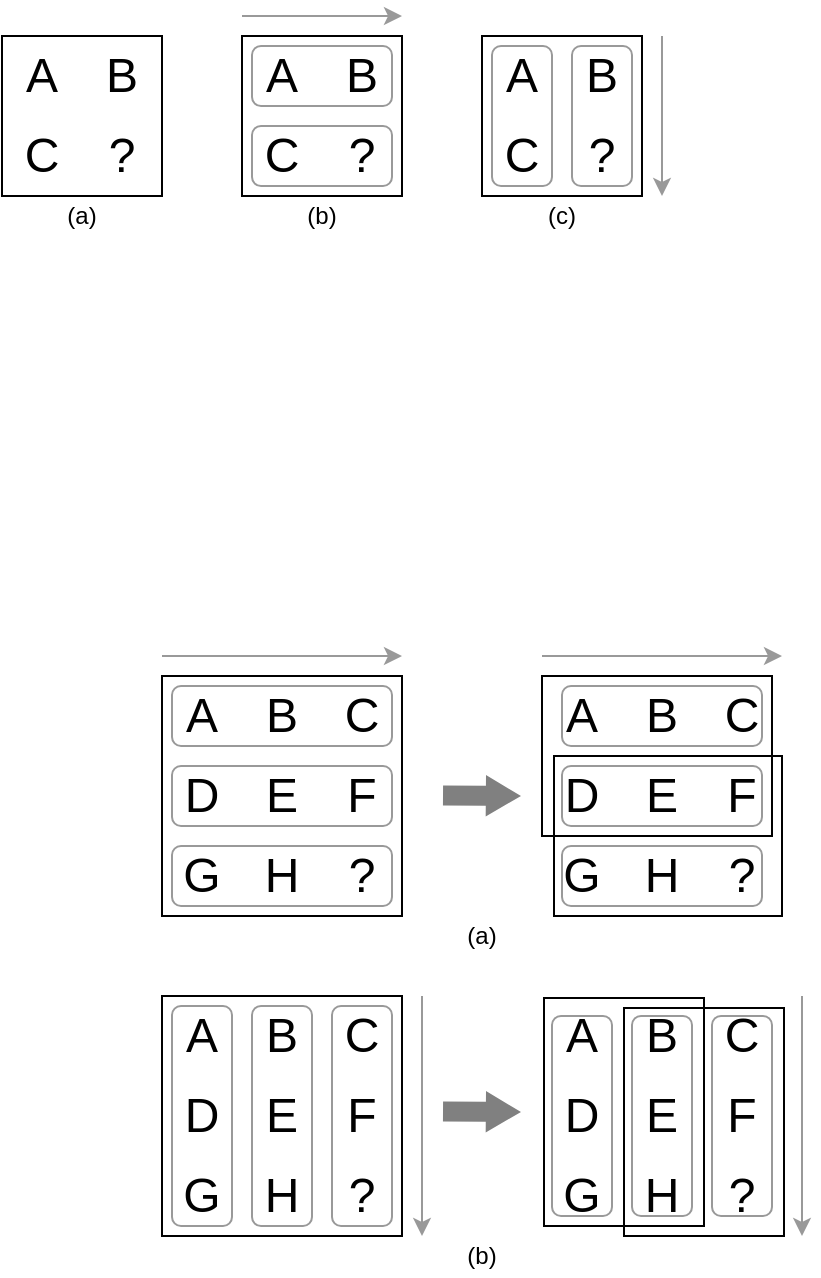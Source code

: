 <mxfile version="12.9.13" type="device"><diagram id="FIgk0ZukeviS5J1ctofV" name="Page-1"><mxGraphModel dx="768" dy="522" grid="1" gridSize="10" guides="1" tooltips="1" connect="1" arrows="1" fold="1" page="1" pageScale="1" pageWidth="827" pageHeight="1169" math="0" shadow="0"><root><mxCell id="0"/><mxCell id="1" parent="0"/><mxCell id="Hj9UycK8c0MInqdre70B-6" value="" style="group" parent="1" vertex="1" connectable="0"><mxGeometry x="160" y="120" width="80" height="80" as="geometry"/></mxCell><mxCell id="Hj9UycK8c0MInqdre70B-1" value="" style="whiteSpace=wrap;html=1;aspect=fixed;fillColor=none;" parent="Hj9UycK8c0MInqdre70B-6" vertex="1"><mxGeometry width="80" height="80" as="geometry"/></mxCell><mxCell id="Hj9UycK8c0MInqdre70B-2" value="&lt;font style=&quot;font-size: 24px&quot;&gt;A&lt;/font&gt;" style="text;html=1;strokeColor=none;fillColor=none;align=center;verticalAlign=middle;whiteSpace=wrap;rounded=0;" parent="Hj9UycK8c0MInqdre70B-6" vertex="1"><mxGeometry width="40" height="40" as="geometry"/></mxCell><mxCell id="Hj9UycK8c0MInqdre70B-3" value="&lt;font style=&quot;font-size: 24px&quot;&gt;B&lt;/font&gt;" style="text;html=1;strokeColor=none;fillColor=none;align=center;verticalAlign=middle;whiteSpace=wrap;rounded=0;" parent="Hj9UycK8c0MInqdre70B-6" vertex="1"><mxGeometry x="40" width="40" height="40" as="geometry"/></mxCell><mxCell id="Hj9UycK8c0MInqdre70B-4" value="&lt;font style=&quot;font-size: 24px&quot;&gt;?&lt;/font&gt;" style="text;html=1;strokeColor=none;fillColor=none;align=center;verticalAlign=middle;whiteSpace=wrap;rounded=0;" parent="Hj9UycK8c0MInqdre70B-6" vertex="1"><mxGeometry x="40" y="40" width="40" height="40" as="geometry"/></mxCell><mxCell id="Hj9UycK8c0MInqdre70B-5" value="&lt;font style=&quot;font-size: 24px&quot;&gt;C&lt;/font&gt;" style="text;html=1;strokeColor=none;fillColor=none;align=center;verticalAlign=middle;whiteSpace=wrap;rounded=0;" parent="Hj9UycK8c0MInqdre70B-6" vertex="1"><mxGeometry y="40" width="40" height="40" as="geometry"/></mxCell><mxCell id="Hj9UycK8c0MInqdre70B-7" value="" style="group" parent="1" vertex="1" connectable="0"><mxGeometry x="280" y="120" width="80" height="95" as="geometry"/></mxCell><mxCell id="Hj9UycK8c0MInqdre70B-8" value="" style="whiteSpace=wrap;html=1;aspect=fixed;fillColor=none;" parent="Hj9UycK8c0MInqdre70B-7" vertex="1"><mxGeometry width="80" height="80" as="geometry"/></mxCell><mxCell id="Hj9UycK8c0MInqdre70B-9" value="&lt;font style=&quot;font-size: 24px&quot;&gt;A&lt;/font&gt;" style="text;html=1;strokeColor=none;fillColor=none;align=center;verticalAlign=middle;whiteSpace=wrap;rounded=0;" parent="Hj9UycK8c0MInqdre70B-7" vertex="1"><mxGeometry width="40" height="40" as="geometry"/></mxCell><mxCell id="Hj9UycK8c0MInqdre70B-10" value="&lt;font style=&quot;font-size: 24px&quot;&gt;B&lt;/font&gt;" style="text;html=1;strokeColor=none;fillColor=none;align=center;verticalAlign=middle;whiteSpace=wrap;rounded=0;" parent="Hj9UycK8c0MInqdre70B-7" vertex="1"><mxGeometry x="40" width="40" height="40" as="geometry"/></mxCell><mxCell id="Hj9UycK8c0MInqdre70B-11" value="&lt;font style=&quot;font-size: 24px&quot;&gt;?&lt;/font&gt;" style="text;html=1;strokeColor=none;fillColor=none;align=center;verticalAlign=middle;whiteSpace=wrap;rounded=0;" parent="Hj9UycK8c0MInqdre70B-7" vertex="1"><mxGeometry x="40" y="40" width="40" height="40" as="geometry"/></mxCell><mxCell id="Hj9UycK8c0MInqdre70B-12" value="&lt;font style=&quot;font-size: 24px&quot;&gt;C&lt;/font&gt;" style="text;html=1;strokeColor=none;fillColor=none;align=center;verticalAlign=middle;whiteSpace=wrap;rounded=0;" parent="Hj9UycK8c0MInqdre70B-7" vertex="1"><mxGeometry y="40" width="40" height="40" as="geometry"/></mxCell><mxCell id="Hj9UycK8c0MInqdre70B-25" value="" style="rounded=1;whiteSpace=wrap;html=1;fillColor=none;strokeColor=#999999;rotation=90;" parent="Hj9UycK8c0MInqdre70B-7" vertex="1"><mxGeometry x="25" y="-15" width="30" height="70" as="geometry"/></mxCell><mxCell id="Hj9UycK8c0MInqdre70B-26" value="" style="rounded=1;whiteSpace=wrap;html=1;fillColor=none;strokeColor=#999999;rotation=90;" parent="Hj9UycK8c0MInqdre70B-7" vertex="1"><mxGeometry x="25" y="25" width="30" height="70" as="geometry"/></mxCell><mxCell id="Hj9UycK8c0MInqdre70B-14" value="" style="group" parent="1" vertex="1" connectable="0"><mxGeometry x="400" y="120" width="80" height="80" as="geometry"/></mxCell><mxCell id="Hj9UycK8c0MInqdre70B-15" value="" style="whiteSpace=wrap;html=1;aspect=fixed;fillColor=none;" parent="Hj9UycK8c0MInqdre70B-14" vertex="1"><mxGeometry width="80" height="80" as="geometry"/></mxCell><mxCell id="Hj9UycK8c0MInqdre70B-16" value="&lt;font style=&quot;font-size: 24px&quot;&gt;A&lt;/font&gt;" style="text;html=1;strokeColor=none;fillColor=none;align=center;verticalAlign=middle;whiteSpace=wrap;rounded=0;" parent="Hj9UycK8c0MInqdre70B-14" vertex="1"><mxGeometry width="40" height="40" as="geometry"/></mxCell><mxCell id="Hj9UycK8c0MInqdre70B-17" value="&lt;font style=&quot;font-size: 24px&quot;&gt;B&lt;/font&gt;" style="text;html=1;strokeColor=none;fillColor=none;align=center;verticalAlign=middle;whiteSpace=wrap;rounded=0;" parent="Hj9UycK8c0MInqdre70B-14" vertex="1"><mxGeometry x="40" width="40" height="40" as="geometry"/></mxCell><mxCell id="Hj9UycK8c0MInqdre70B-18" value="&lt;font style=&quot;font-size: 24px&quot;&gt;?&lt;/font&gt;" style="text;html=1;strokeColor=none;fillColor=none;align=center;verticalAlign=middle;whiteSpace=wrap;rounded=0;" parent="Hj9UycK8c0MInqdre70B-14" vertex="1"><mxGeometry x="40" y="40" width="40" height="40" as="geometry"/></mxCell><mxCell id="Hj9UycK8c0MInqdre70B-19" value="&lt;font style=&quot;font-size: 24px&quot;&gt;C&lt;/font&gt;" style="text;html=1;strokeColor=none;fillColor=none;align=center;verticalAlign=middle;whiteSpace=wrap;rounded=0;" parent="Hj9UycK8c0MInqdre70B-14" vertex="1"><mxGeometry y="40" width="40" height="40" as="geometry"/></mxCell><mxCell id="Hj9UycK8c0MInqdre70B-22" value="" style="rounded=1;whiteSpace=wrap;html=1;fillColor=none;strokeColor=#999999;" parent="Hj9UycK8c0MInqdre70B-14" vertex="1"><mxGeometry x="5" y="5" width="30" height="70" as="geometry"/></mxCell><mxCell id="Hj9UycK8c0MInqdre70B-23" value="" style="rounded=1;whiteSpace=wrap;html=1;fillColor=none;strokeColor=#999999;" parent="Hj9UycK8c0MInqdre70B-14" vertex="1"><mxGeometry x="45" y="5" width="30" height="70" as="geometry"/></mxCell><mxCell id="Hj9UycK8c0MInqdre70B-20" value="" style="endArrow=classic;html=1;strokeColor=#999999;" parent="1" edge="1"><mxGeometry width="50" height="50" relative="1" as="geometry"><mxPoint x="280" y="110" as="sourcePoint"/><mxPoint x="360" y="110" as="targetPoint"/></mxGeometry></mxCell><mxCell id="Hj9UycK8c0MInqdre70B-21" value="" style="endArrow=classic;html=1;strokeColor=#999999;" parent="1" edge="1"><mxGeometry width="50" height="50" relative="1" as="geometry"><mxPoint x="490" y="120" as="sourcePoint"/><mxPoint x="490" y="200" as="targetPoint"/></mxGeometry></mxCell><mxCell id="Hj9UycK8c0MInqdre70B-27" value="(a)" style="text;html=1;strokeColor=none;fillColor=none;align=center;verticalAlign=middle;whiteSpace=wrap;rounded=0;dashed=1;dashPattern=1 1;" parent="1" vertex="1"><mxGeometry x="160" y="200" width="80" height="20" as="geometry"/></mxCell><mxCell id="Hj9UycK8c0MInqdre70B-28" value="(b)" style="text;html=1;strokeColor=none;fillColor=none;align=center;verticalAlign=middle;whiteSpace=wrap;rounded=0;dashed=1;dashPattern=1 1;" parent="1" vertex="1"><mxGeometry x="280" y="200" width="80" height="20" as="geometry"/></mxCell><mxCell id="Hj9UycK8c0MInqdre70B-29" value="(c)" style="text;html=1;strokeColor=none;fillColor=none;align=center;verticalAlign=middle;whiteSpace=wrap;rounded=0;dashed=1;dashPattern=1 1;" parent="1" vertex="1"><mxGeometry x="400" y="200" width="80" height="20" as="geometry"/></mxCell><mxCell id="GxXXKAOLbl8fH8CjApOb-1" value="" style="rounded=0;whiteSpace=wrap;html=1;strokeColor=#000000;fillColor=none;" vertex="1" parent="1"><mxGeometry x="430" y="440" width="115" height="80" as="geometry"/></mxCell><mxCell id="GxXXKAOLbl8fH8CjApOb-2" value="&lt;font style=&quot;font-size: 24px&quot;&gt;A&lt;/font&gt;" style="text;html=1;strokeColor=none;fillColor=none;align=center;verticalAlign=middle;whiteSpace=wrap;rounded=0;" vertex="1" parent="1"><mxGeometry x="430" y="440" width="40" height="40" as="geometry"/></mxCell><mxCell id="GxXXKAOLbl8fH8CjApOb-3" value="&lt;font style=&quot;font-size: 24px&quot;&gt;B&lt;/font&gt;" style="text;html=1;strokeColor=none;fillColor=none;align=center;verticalAlign=middle;whiteSpace=wrap;rounded=0;" vertex="1" parent="1"><mxGeometry x="470" y="440" width="40" height="40" as="geometry"/></mxCell><mxCell id="GxXXKAOLbl8fH8CjApOb-4" value="&lt;font style=&quot;font-size: 24px&quot;&gt;C&lt;/font&gt;" style="text;html=1;strokeColor=none;fillColor=none;align=center;verticalAlign=middle;whiteSpace=wrap;rounded=0;" vertex="1" parent="1"><mxGeometry x="510" y="440" width="40" height="40" as="geometry"/></mxCell><mxCell id="GxXXKAOLbl8fH8CjApOb-5" value="&lt;font style=&quot;font-size: 24px&quot;&gt;D&lt;/font&gt;" style="text;html=1;strokeColor=none;fillColor=none;align=center;verticalAlign=middle;whiteSpace=wrap;rounded=0;" vertex="1" parent="1"><mxGeometry x="430" y="480" width="40" height="40" as="geometry"/></mxCell><mxCell id="GxXXKAOLbl8fH8CjApOb-6" value="&lt;font style=&quot;font-size: 24px&quot;&gt;E&lt;/font&gt;" style="text;html=1;strokeColor=none;fillColor=none;align=center;verticalAlign=middle;whiteSpace=wrap;rounded=0;" vertex="1" parent="1"><mxGeometry x="470" y="480" width="40" height="40" as="geometry"/></mxCell><mxCell id="GxXXKAOLbl8fH8CjApOb-7" value="&lt;font style=&quot;font-size: 24px&quot;&gt;F&lt;/font&gt;" style="text;html=1;strokeColor=none;fillColor=none;align=center;verticalAlign=middle;whiteSpace=wrap;rounded=0;" vertex="1" parent="1"><mxGeometry x="510" y="480" width="40" height="40" as="geometry"/></mxCell><mxCell id="GxXXKAOLbl8fH8CjApOb-8" value="&lt;font style=&quot;font-size: 24px&quot;&gt;G&lt;/font&gt;" style="text;html=1;strokeColor=none;fillColor=none;align=center;verticalAlign=middle;whiteSpace=wrap;rounded=0;" vertex="1" parent="1"><mxGeometry x="430" y="520" width="40" height="40" as="geometry"/></mxCell><mxCell id="GxXXKAOLbl8fH8CjApOb-9" value="&lt;font style=&quot;font-size: 24px&quot;&gt;H&lt;/font&gt;" style="text;html=1;strokeColor=none;fillColor=none;align=center;verticalAlign=middle;whiteSpace=wrap;rounded=0;" vertex="1" parent="1"><mxGeometry x="470" y="520" width="40" height="40" as="geometry"/></mxCell><mxCell id="GxXXKAOLbl8fH8CjApOb-10" value="" style="endArrow=classic;html=1;strokeColor=#999999;" edge="1" parent="1"><mxGeometry width="50" height="50" relative="1" as="geometry"><mxPoint x="430" y="430" as="sourcePoint"/><mxPoint x="550" y="430" as="targetPoint"/></mxGeometry></mxCell><mxCell id="GxXXKAOLbl8fH8CjApOb-11" value="&lt;font style=&quot;font-size: 24px&quot;&gt;?&lt;/font&gt;" style="text;html=1;strokeColor=none;fillColor=none;align=center;verticalAlign=middle;whiteSpace=wrap;rounded=0;" vertex="1" parent="1"><mxGeometry x="510" y="520" width="40" height="40" as="geometry"/></mxCell><mxCell id="GxXXKAOLbl8fH8CjApOb-12" value="" style="rounded=1;whiteSpace=wrap;html=1;strokeColor=#999999;fillColor=none;" vertex="1" parent="1"><mxGeometry x="440" y="445" width="100" height="30" as="geometry"/></mxCell><mxCell id="GxXXKAOLbl8fH8CjApOb-13" value="" style="rounded=1;whiteSpace=wrap;html=1;strokeColor=#999999;fillColor=none;" vertex="1" parent="1"><mxGeometry x="440" y="485" width="100" height="30" as="geometry"/></mxCell><mxCell id="GxXXKAOLbl8fH8CjApOb-14" value="" style="rounded=1;whiteSpace=wrap;html=1;strokeColor=#999999;fillColor=none;" vertex="1" parent="1"><mxGeometry x="440" y="525" width="100" height="30" as="geometry"/></mxCell><mxCell id="GxXXKAOLbl8fH8CjApOb-15" value="" style="rounded=0;whiteSpace=wrap;html=1;strokeColor=#000000;fillColor=none;" vertex="1" parent="1"><mxGeometry x="436" y="480" width="114" height="80" as="geometry"/></mxCell><mxCell id="GxXXKAOLbl8fH8CjApOb-16" value="" style="whiteSpace=wrap;html=1;aspect=fixed;strokeColor=#000000;fillColor=none;" vertex="1" parent="1"><mxGeometry x="240" y="440" width="120" height="120" as="geometry"/></mxCell><mxCell id="GxXXKAOLbl8fH8CjApOb-17" value="&lt;font style=&quot;font-size: 24px&quot;&gt;A&lt;/font&gt;" style="text;html=1;strokeColor=none;fillColor=none;align=center;verticalAlign=middle;whiteSpace=wrap;rounded=0;" vertex="1" parent="1"><mxGeometry x="240" y="440" width="40" height="40" as="geometry"/></mxCell><mxCell id="GxXXKAOLbl8fH8CjApOb-18" value="&lt;font style=&quot;font-size: 24px&quot;&gt;B&lt;/font&gt;" style="text;html=1;strokeColor=none;fillColor=none;align=center;verticalAlign=middle;whiteSpace=wrap;rounded=0;" vertex="1" parent="1"><mxGeometry x="280" y="440" width="40" height="40" as="geometry"/></mxCell><mxCell id="GxXXKAOLbl8fH8CjApOb-19" value="&lt;font style=&quot;font-size: 24px&quot;&gt;C&lt;/font&gt;" style="text;html=1;strokeColor=none;fillColor=none;align=center;verticalAlign=middle;whiteSpace=wrap;rounded=0;" vertex="1" parent="1"><mxGeometry x="320" y="440" width="40" height="40" as="geometry"/></mxCell><mxCell id="GxXXKAOLbl8fH8CjApOb-20" value="&lt;font style=&quot;font-size: 24px&quot;&gt;D&lt;/font&gt;" style="text;html=1;strokeColor=none;fillColor=none;align=center;verticalAlign=middle;whiteSpace=wrap;rounded=0;" vertex="1" parent="1"><mxGeometry x="240" y="480" width="40" height="40" as="geometry"/></mxCell><mxCell id="GxXXKAOLbl8fH8CjApOb-21" value="&lt;font style=&quot;font-size: 24px&quot;&gt;E&lt;/font&gt;" style="text;html=1;strokeColor=none;fillColor=none;align=center;verticalAlign=middle;whiteSpace=wrap;rounded=0;" vertex="1" parent="1"><mxGeometry x="280" y="480" width="40" height="40" as="geometry"/></mxCell><mxCell id="GxXXKAOLbl8fH8CjApOb-22" value="&lt;font style=&quot;font-size: 24px&quot;&gt;F&lt;/font&gt;" style="text;html=1;strokeColor=none;fillColor=none;align=center;verticalAlign=middle;whiteSpace=wrap;rounded=0;" vertex="1" parent="1"><mxGeometry x="320" y="480" width="40" height="40" as="geometry"/></mxCell><mxCell id="GxXXKAOLbl8fH8CjApOb-23" value="&lt;font style=&quot;font-size: 24px&quot;&gt;G&lt;/font&gt;" style="text;html=1;strokeColor=none;fillColor=none;align=center;verticalAlign=middle;whiteSpace=wrap;rounded=0;" vertex="1" parent="1"><mxGeometry x="240" y="520" width="40" height="40" as="geometry"/></mxCell><mxCell id="GxXXKAOLbl8fH8CjApOb-24" value="&lt;font style=&quot;font-size: 24px&quot;&gt;H&lt;/font&gt;" style="text;html=1;strokeColor=none;fillColor=none;align=center;verticalAlign=middle;whiteSpace=wrap;rounded=0;" vertex="1" parent="1"><mxGeometry x="280" y="520" width="40" height="40" as="geometry"/></mxCell><mxCell id="GxXXKAOLbl8fH8CjApOb-25" value="&lt;font style=&quot;font-size: 24px&quot;&gt;?&lt;/font&gt;" style="text;html=1;strokeColor=none;fillColor=none;align=center;verticalAlign=middle;whiteSpace=wrap;rounded=0;" vertex="1" parent="1"><mxGeometry x="320" y="520" width="40" height="40" as="geometry"/></mxCell><mxCell id="GxXXKAOLbl8fH8CjApOb-26" value="" style="rounded=1;whiteSpace=wrap;html=1;strokeColor=#999999;fillColor=none;" vertex="1" parent="1"><mxGeometry x="245" y="525" width="110" height="30" as="geometry"/></mxCell><mxCell id="GxXXKAOLbl8fH8CjApOb-27" value="" style="rounded=1;whiteSpace=wrap;html=1;strokeColor=#999999;fillColor=none;" vertex="1" parent="1"><mxGeometry x="245" y="485" width="110" height="30" as="geometry"/></mxCell><mxCell id="GxXXKAOLbl8fH8CjApOb-28" value="" style="rounded=1;whiteSpace=wrap;html=1;strokeColor=#999999;fillColor=none;" vertex="1" parent="1"><mxGeometry x="245" y="445" width="110" height="30" as="geometry"/></mxCell><mxCell id="GxXXKAOLbl8fH8CjApOb-29" value="" style="endArrow=classic;html=1;strokeColor=#999999;" edge="1" parent="1"><mxGeometry width="50" height="50" relative="1" as="geometry"><mxPoint x="240" y="430" as="sourcePoint"/><mxPoint x="360" y="430" as="targetPoint"/></mxGeometry></mxCell><mxCell id="GxXXKAOLbl8fH8CjApOb-30" value="" style="shape=flexArrow;endArrow=classic;html=1;strokeColor=none;fillColor=#808080;endWidth=9.714;endSize=5.526;" edge="1" parent="1"><mxGeometry width="50" height="50" relative="1" as="geometry"><mxPoint x="380" y="499.71" as="sourcePoint"/><mxPoint x="420" y="500" as="targetPoint"/></mxGeometry></mxCell><mxCell id="GxXXKAOLbl8fH8CjApOb-31" value="&lt;font style=&quot;font-size: 24px&quot;&gt;A&lt;/font&gt;" style="text;html=1;strokeColor=none;fillColor=none;align=center;verticalAlign=middle;whiteSpace=wrap;rounded=0;" vertex="1" parent="1"><mxGeometry x="430" y="600" width="40" height="40" as="geometry"/></mxCell><mxCell id="GxXXKAOLbl8fH8CjApOb-32" value="&lt;font style=&quot;font-size: 24px&quot;&gt;B&lt;/font&gt;" style="text;html=1;strokeColor=none;fillColor=none;align=center;verticalAlign=middle;whiteSpace=wrap;rounded=0;" vertex="1" parent="1"><mxGeometry x="470" y="600" width="40" height="40" as="geometry"/></mxCell><mxCell id="GxXXKAOLbl8fH8CjApOb-33" value="&lt;font style=&quot;font-size: 24px&quot;&gt;C&lt;/font&gt;" style="text;html=1;strokeColor=none;fillColor=none;align=center;verticalAlign=middle;whiteSpace=wrap;rounded=0;" vertex="1" parent="1"><mxGeometry x="510" y="600" width="40" height="40" as="geometry"/></mxCell><mxCell id="GxXXKAOLbl8fH8CjApOb-34" value="&lt;font style=&quot;font-size: 24px&quot;&gt;D&lt;/font&gt;" style="text;html=1;strokeColor=none;fillColor=none;align=center;verticalAlign=middle;whiteSpace=wrap;rounded=0;" vertex="1" parent="1"><mxGeometry x="430" y="640" width="40" height="40" as="geometry"/></mxCell><mxCell id="GxXXKAOLbl8fH8CjApOb-35" value="&lt;font style=&quot;font-size: 24px&quot;&gt;E&lt;/font&gt;" style="text;html=1;strokeColor=none;fillColor=none;align=center;verticalAlign=middle;whiteSpace=wrap;rounded=0;" vertex="1" parent="1"><mxGeometry x="470" y="640" width="40" height="40" as="geometry"/></mxCell><mxCell id="GxXXKAOLbl8fH8CjApOb-36" value="&lt;font style=&quot;font-size: 24px&quot;&gt;F&lt;/font&gt;" style="text;html=1;strokeColor=none;fillColor=none;align=center;verticalAlign=middle;whiteSpace=wrap;rounded=0;" vertex="1" parent="1"><mxGeometry x="510" y="640" width="40" height="40" as="geometry"/></mxCell><mxCell id="GxXXKAOLbl8fH8CjApOb-37" value="&lt;font style=&quot;font-size: 24px&quot;&gt;G&lt;/font&gt;" style="text;html=1;strokeColor=none;fillColor=none;align=center;verticalAlign=middle;whiteSpace=wrap;rounded=0;" vertex="1" parent="1"><mxGeometry x="430" y="680" width="40" height="40" as="geometry"/></mxCell><mxCell id="GxXXKAOLbl8fH8CjApOb-38" value="&lt;font style=&quot;font-size: 24px&quot;&gt;H&lt;/font&gt;" style="text;html=1;strokeColor=none;fillColor=none;align=center;verticalAlign=middle;whiteSpace=wrap;rounded=0;" vertex="1" parent="1"><mxGeometry x="470" y="680" width="40" height="40" as="geometry"/></mxCell><mxCell id="GxXXKAOLbl8fH8CjApOb-39" value="" style="endArrow=classic;html=1;strokeColor=#999999;" edge="1" parent="1"><mxGeometry width="50" height="50" relative="1" as="geometry"><mxPoint x="560" y="600" as="sourcePoint"/><mxPoint x="560" y="720" as="targetPoint"/></mxGeometry></mxCell><mxCell id="GxXXKAOLbl8fH8CjApOb-40" value="&lt;font style=&quot;font-size: 24px&quot;&gt;?&lt;/font&gt;" style="text;html=1;strokeColor=none;fillColor=none;align=center;verticalAlign=middle;whiteSpace=wrap;rounded=0;" vertex="1" parent="1"><mxGeometry x="510" y="680" width="40" height="40" as="geometry"/></mxCell><mxCell id="GxXXKAOLbl8fH8CjApOb-41" value="" style="rounded=1;whiteSpace=wrap;html=1;strokeColor=#999999;fillColor=none;rotation=90;" vertex="1" parent="1"><mxGeometry x="400" y="645" width="100" height="30" as="geometry"/></mxCell><mxCell id="GxXXKAOLbl8fH8CjApOb-42" value="" style="rounded=1;whiteSpace=wrap;html=1;strokeColor=#999999;fillColor=none;rotation=90;" vertex="1" parent="1"><mxGeometry x="440" y="645" width="100" height="30" as="geometry"/></mxCell><mxCell id="GxXXKAOLbl8fH8CjApOb-43" value="" style="rounded=1;whiteSpace=wrap;html=1;strokeColor=#999999;fillColor=none;rotation=90;" vertex="1" parent="1"><mxGeometry x="480" y="645" width="100" height="30" as="geometry"/></mxCell><mxCell id="GxXXKAOLbl8fH8CjApOb-44" value="" style="rounded=0;whiteSpace=wrap;html=1;strokeColor=#000000;fillColor=none;rotation=90;" vertex="1" parent="1"><mxGeometry x="414" y="618" width="114" height="80" as="geometry"/></mxCell><mxCell id="GxXXKAOLbl8fH8CjApOb-45" value="" style="rounded=0;whiteSpace=wrap;html=1;strokeColor=#000000;fillColor=none;rotation=90;" vertex="1" parent="1"><mxGeometry x="454" y="623" width="114" height="80" as="geometry"/></mxCell><mxCell id="GxXXKAOLbl8fH8CjApOb-46" value="" style="whiteSpace=wrap;html=1;aspect=fixed;strokeColor=#000000;fillColor=none;" vertex="1" parent="1"><mxGeometry x="240" y="600" width="120" height="120" as="geometry"/></mxCell><mxCell id="GxXXKAOLbl8fH8CjApOb-47" value="&lt;font style=&quot;font-size: 24px&quot;&gt;A&lt;/font&gt;" style="text;html=1;strokeColor=none;fillColor=none;align=center;verticalAlign=middle;whiteSpace=wrap;rounded=0;" vertex="1" parent="1"><mxGeometry x="240" y="600" width="40" height="40" as="geometry"/></mxCell><mxCell id="GxXXKAOLbl8fH8CjApOb-48" value="&lt;font style=&quot;font-size: 24px&quot;&gt;B&lt;/font&gt;" style="text;html=1;strokeColor=none;fillColor=none;align=center;verticalAlign=middle;whiteSpace=wrap;rounded=0;" vertex="1" parent="1"><mxGeometry x="280" y="600" width="40" height="40" as="geometry"/></mxCell><mxCell id="GxXXKAOLbl8fH8CjApOb-49" value="&lt;font style=&quot;font-size: 24px&quot;&gt;C&lt;/font&gt;" style="text;html=1;strokeColor=none;fillColor=none;align=center;verticalAlign=middle;whiteSpace=wrap;rounded=0;" vertex="1" parent="1"><mxGeometry x="320" y="600" width="40" height="40" as="geometry"/></mxCell><mxCell id="GxXXKAOLbl8fH8CjApOb-50" value="&lt;font style=&quot;font-size: 24px&quot;&gt;D&lt;/font&gt;" style="text;html=1;strokeColor=none;fillColor=none;align=center;verticalAlign=middle;whiteSpace=wrap;rounded=0;" vertex="1" parent="1"><mxGeometry x="240" y="640" width="40" height="40" as="geometry"/></mxCell><mxCell id="GxXXKAOLbl8fH8CjApOb-51" value="&lt;font style=&quot;font-size: 24px&quot;&gt;E&lt;/font&gt;" style="text;html=1;strokeColor=none;fillColor=none;align=center;verticalAlign=middle;whiteSpace=wrap;rounded=0;" vertex="1" parent="1"><mxGeometry x="280" y="640" width="40" height="40" as="geometry"/></mxCell><mxCell id="GxXXKAOLbl8fH8CjApOb-52" value="&lt;font style=&quot;font-size: 24px&quot;&gt;F&lt;/font&gt;" style="text;html=1;strokeColor=none;fillColor=none;align=center;verticalAlign=middle;whiteSpace=wrap;rounded=0;" vertex="1" parent="1"><mxGeometry x="320" y="640" width="40" height="40" as="geometry"/></mxCell><mxCell id="GxXXKAOLbl8fH8CjApOb-53" value="&lt;font style=&quot;font-size: 24px&quot;&gt;G&lt;/font&gt;" style="text;html=1;strokeColor=none;fillColor=none;align=center;verticalAlign=middle;whiteSpace=wrap;rounded=0;" vertex="1" parent="1"><mxGeometry x="240" y="680" width="40" height="40" as="geometry"/></mxCell><mxCell id="GxXXKAOLbl8fH8CjApOb-54" value="&lt;font style=&quot;font-size: 24px&quot;&gt;H&lt;/font&gt;" style="text;html=1;strokeColor=none;fillColor=none;align=center;verticalAlign=middle;whiteSpace=wrap;rounded=0;" vertex="1" parent="1"><mxGeometry x="280" y="680" width="40" height="40" as="geometry"/></mxCell><mxCell id="GxXXKAOLbl8fH8CjApOb-55" value="&lt;font style=&quot;font-size: 24px&quot;&gt;?&lt;/font&gt;" style="text;html=1;strokeColor=none;fillColor=none;align=center;verticalAlign=middle;whiteSpace=wrap;rounded=0;" vertex="1" parent="1"><mxGeometry x="320" y="680" width="40" height="40" as="geometry"/></mxCell><mxCell id="GxXXKAOLbl8fH8CjApOb-56" value="" style="endArrow=classic;html=1;strokeColor=#999999;" edge="1" parent="1"><mxGeometry width="50" height="50" relative="1" as="geometry"><mxPoint x="370" y="600" as="sourcePoint"/><mxPoint x="370" y="720" as="targetPoint"/></mxGeometry></mxCell><mxCell id="GxXXKAOLbl8fH8CjApOb-57" value="" style="rounded=1;whiteSpace=wrap;html=1;strokeColor=#999999;fillColor=none;rotation=90;" vertex="1" parent="1"><mxGeometry x="285" y="645" width="110" height="30" as="geometry"/></mxCell><mxCell id="GxXXKAOLbl8fH8CjApOb-58" value="" style="rounded=1;whiteSpace=wrap;html=1;strokeColor=#999999;fillColor=none;rotation=90;" vertex="1" parent="1"><mxGeometry x="245" y="645" width="110" height="30" as="geometry"/></mxCell><mxCell id="GxXXKAOLbl8fH8CjApOb-59" value="" style="rounded=1;whiteSpace=wrap;html=1;strokeColor=#999999;fillColor=none;rotation=90;" vertex="1" parent="1"><mxGeometry x="205" y="645" width="110" height="30" as="geometry"/></mxCell><mxCell id="GxXXKAOLbl8fH8CjApOb-60" value="" style="shape=flexArrow;endArrow=classic;html=1;strokeColor=none;fillColor=#808080;endWidth=9.714;endSize=5.526;" edge="1" parent="1"><mxGeometry width="50" height="50" relative="1" as="geometry"><mxPoint x="380" y="657.71" as="sourcePoint"/><mxPoint x="420" y="658" as="targetPoint"/></mxGeometry></mxCell><mxCell id="GxXXKAOLbl8fH8CjApOb-61" value="(b)" style="text;html=1;strokeColor=none;fillColor=none;align=center;verticalAlign=middle;whiteSpace=wrap;rounded=0;dashed=1;dashPattern=1 1;" vertex="1" parent="1"><mxGeometry x="240" y="720" width="320" height="20" as="geometry"/></mxCell><mxCell id="GxXXKAOLbl8fH8CjApOb-62" value="(a)" style="text;html=1;strokeColor=none;fillColor=none;align=center;verticalAlign=middle;whiteSpace=wrap;rounded=0;dashed=1;dashPattern=1 1;" vertex="1" parent="1"><mxGeometry x="240" y="560" width="320" height="20" as="geometry"/></mxCell></root></mxGraphModel></diagram></mxfile>